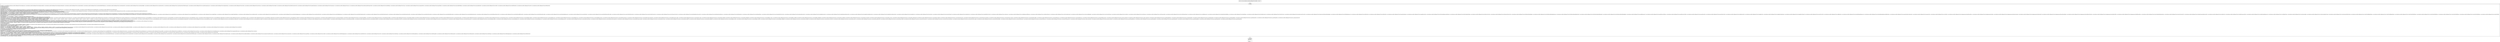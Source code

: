 digraph "CFG forcom.hackerone.mobile.challenge4.R.styleable.\<clinit\>()V" {
Node_0 [shape=record,label="{0\:\ 0x0000|\lActionBar = new int[]\{com.hackerone.mobile.challenge4.R.attr.background, com.hackerone.mobile.challenge4.R.attr.backgroundSplit, com.hackerone.mobile.challenge4.R.attr.backgroundStacked, com.hackerone.mobile.challenge4.R.attr.contentInsetEnd, com.hackerone.mobile.challenge4.R.attr.contentInsetEndWithActions, com.hackerone.mobile.challenge4.R.attr.contentInsetLeft, com.hackerone.mobile.challenge4.R.attr.contentInsetRight, com.hackerone.mobile.challenge4.R.attr.contentInsetStart, com.hackerone.mobile.challenge4.R.attr.contentInsetStartWithNavigation, com.hackerone.mobile.challenge4.R.attr.customNavigationLayout, com.hackerone.mobile.challenge4.R.attr.displayOptions, com.hackerone.mobile.challenge4.R.attr.divider, com.hackerone.mobile.challenge4.R.attr.elevation, com.hackerone.mobile.challenge4.R.attr.height, com.hackerone.mobile.challenge4.R.attr.hideOnContentScroll, com.hackerone.mobile.challenge4.R.attr.homeAsUpIndicator, com.hackerone.mobile.challenge4.R.attr.homeLayout, com.hackerone.mobile.challenge4.R.attr.icon, com.hackerone.mobile.challenge4.R.attr.indeterminateProgressStyle, com.hackerone.mobile.challenge4.R.attr.itemPadding, com.hackerone.mobile.challenge4.R.attr.logo, com.hackerone.mobile.challenge4.R.attr.navigationMode, com.hackerone.mobile.challenge4.R.attr.popupTheme, com.hackerone.mobile.challenge4.R.attr.progressBarPadding, com.hackerone.mobile.challenge4.R.attr.progressBarStyle, com.hackerone.mobile.challenge4.R.attr.subtitle, com.hackerone.mobile.challenge4.R.attr.subtitleTextStyle, com.hackerone.mobile.challenge4.R.attr.title, com.hackerone.mobile.challenge4.R.attr.titleTextStyle\};\lr2 = new int[]\{16842931\};\lActionBarLayout = r2;\lr2 = new int[]\{16843071\};\lActionMenuItemView = r2;\lActionMenuView = new int[0];\lActionMode = new int[]\{com.hackerone.mobile.challenge4.R.attr.background, com.hackerone.mobile.challenge4.R.attr.backgroundSplit, com.hackerone.mobile.challenge4.R.attr.closeItemLayout, com.hackerone.mobile.challenge4.R.attr.height, com.hackerone.mobile.challenge4.R.attr.subtitleTextStyle, com.hackerone.mobile.challenge4.R.attr.titleTextStyle\};\lActivityChooserView = new int[]\{com.hackerone.mobile.challenge4.R.attr.expandActivityOverflowButtonDrawable, com.hackerone.mobile.challenge4.R.attr.initialActivityCount\};\lAlertDialog = new int[]\{16842994, com.hackerone.mobile.challenge4.R.attr.buttonIconDimen, com.hackerone.mobile.challenge4.R.attr.buttonPanelSideLayout, com.hackerone.mobile.challenge4.R.attr.listItemLayout, com.hackerone.mobile.challenge4.R.attr.listLayout, com.hackerone.mobile.challenge4.R.attr.multiChoiceItemLayout, com.hackerone.mobile.challenge4.R.attr.showTitle, com.hackerone.mobile.challenge4.R.attr.singleChoiceItemLayout\};\lAppCompatImageView = new int[]\{16843033, com.hackerone.mobile.challenge4.R.attr.srcCompat, com.hackerone.mobile.challenge4.R.attr.tint, com.hackerone.mobile.challenge4.R.attr.tintMode\};\lAppCompatSeekBar = new int[]\{16843074, com.hackerone.mobile.challenge4.R.attr.tickMark, com.hackerone.mobile.challenge4.R.attr.tickMarkTint, com.hackerone.mobile.challenge4.R.attr.tickMarkTintMode\};\lAppCompatTextHelper = new int[]\{16842804, 16843117, 16843118, 16843119, 16843120, 16843666, 16843667\};\lAppCompatTextView = new int[]\{16842804, com.hackerone.mobile.challenge4.R.attr.autoSizeMaxTextSize, com.hackerone.mobile.challenge4.R.attr.autoSizeMinTextSize, com.hackerone.mobile.challenge4.R.attr.autoSizePresetSizes, com.hackerone.mobile.challenge4.R.attr.autoSizeStepGranularity, com.hackerone.mobile.challenge4.R.attr.autoSizeTextType, com.hackerone.mobile.challenge4.R.attr.fontFamily, com.hackerone.mobile.challenge4.R.attr.textAllCaps\};\lAppCompatTheme = new int[]\{16842839, 16842926, com.hackerone.mobile.challenge4.R.attr.actionBarDivider, com.hackerone.mobile.challenge4.R.attr.actionBarItemBackground, com.hackerone.mobile.challenge4.R.attr.actionBarPopupTheme, com.hackerone.mobile.challenge4.R.attr.actionBarSize, com.hackerone.mobile.challenge4.R.attr.actionBarSplitStyle, com.hackerone.mobile.challenge4.R.attr.actionBarStyle, com.hackerone.mobile.challenge4.R.attr.actionBarTabBarStyle, com.hackerone.mobile.challenge4.R.attr.actionBarTabStyle, com.hackerone.mobile.challenge4.R.attr.actionBarTabTextStyle, com.hackerone.mobile.challenge4.R.attr.actionBarTheme, com.hackerone.mobile.challenge4.R.attr.actionBarWidgetTheme, com.hackerone.mobile.challenge4.R.attr.actionButtonStyle, com.hackerone.mobile.challenge4.R.attr.actionDropDownStyle, com.hackerone.mobile.challenge4.R.attr.actionMenuTextAppearance, com.hackerone.mobile.challenge4.R.attr.actionMenuTextColor, com.hackerone.mobile.challenge4.R.attr.actionModeBackground, com.hackerone.mobile.challenge4.R.attr.actionModeCloseButtonStyle, com.hackerone.mobile.challenge4.R.attr.actionModeCloseDrawable, com.hackerone.mobile.challenge4.R.attr.actionModeCopyDrawable, com.hackerone.mobile.challenge4.R.attr.actionModeCutDrawable, com.hackerone.mobile.challenge4.R.attr.actionModeFindDrawable, com.hackerone.mobile.challenge4.R.attr.actionModePasteDrawable, com.hackerone.mobile.challenge4.R.attr.actionModePopupWindowStyle, com.hackerone.mobile.challenge4.R.attr.actionModeSelectAllDrawable, com.hackerone.mobile.challenge4.R.attr.actionModeShareDrawable, com.hackerone.mobile.challenge4.R.attr.actionModeSplitBackground, com.hackerone.mobile.challenge4.R.attr.actionModeStyle, com.hackerone.mobile.challenge4.R.attr.actionModeWebSearchDrawable, com.hackerone.mobile.challenge4.R.attr.actionOverflowButtonStyle, com.hackerone.mobile.challenge4.R.attr.actionOverflowMenuStyle, com.hackerone.mobile.challenge4.R.attr.activityChooserViewStyle, com.hackerone.mobile.challenge4.R.attr.alertDialogButtonGroupStyle, com.hackerone.mobile.challenge4.R.attr.alertDialogCenterButtons, com.hackerone.mobile.challenge4.R.attr.alertDialogStyle, com.hackerone.mobile.challenge4.R.attr.alertDialogTheme, com.hackerone.mobile.challenge4.R.attr.autoCompleteTextViewStyle, com.hackerone.mobile.challenge4.R.attr.borderlessButtonStyle, com.hackerone.mobile.challenge4.R.attr.buttonBarButtonStyle, com.hackerone.mobile.challenge4.R.attr.buttonBarNegativeButtonStyle, com.hackerone.mobile.challenge4.R.attr.buttonBarNeutralButtonStyle, com.hackerone.mobile.challenge4.R.attr.buttonBarPositiveButtonStyle, com.hackerone.mobile.challenge4.R.attr.buttonBarStyle, com.hackerone.mobile.challenge4.R.attr.buttonStyle, com.hackerone.mobile.challenge4.R.attr.buttonStyleSmall, com.hackerone.mobile.challenge4.R.attr.checkboxStyle, com.hackerone.mobile.challenge4.R.attr.checkedTextViewStyle, com.hackerone.mobile.challenge4.R.attr.colorAccent, com.hackerone.mobile.challenge4.R.attr.colorBackgroundFloating, com.hackerone.mobile.challenge4.R.attr.colorButtonNormal, com.hackerone.mobile.challenge4.R.attr.colorControlActivated, com.hackerone.mobile.challenge4.R.attr.colorControlHighlight, com.hackerone.mobile.challenge4.R.attr.colorControlNormal, com.hackerone.mobile.challenge4.R.attr.colorError, com.hackerone.mobile.challenge4.R.attr.colorPrimary, com.hackerone.mobile.challenge4.R.attr.colorPrimaryDark, com.hackerone.mobile.challenge4.R.attr.colorSwitchThumbNormal, com.hackerone.mobile.challenge4.R.attr.controlBackground, com.hackerone.mobile.challenge4.R.attr.dialogPreferredPadding, com.hackerone.mobile.challenge4.R.attr.dialogTheme, com.hackerone.mobile.challenge4.R.attr.dividerHorizontal, com.hackerone.mobile.challenge4.R.attr.dividerVertical, com.hackerone.mobile.challenge4.R.attr.dropDownListViewStyle, com.hackerone.mobile.challenge4.R.attr.dropdownListPreferredItemHeight, com.hackerone.mobile.challenge4.R.attr.editTextBackground, com.hackerone.mobile.challenge4.R.attr.editTextColor, com.hackerone.mobile.challenge4.R.attr.editTextStyle, com.hackerone.mobile.challenge4.R.attr.homeAsUpIndicator, com.hackerone.mobile.challenge4.R.attr.imageButtonStyle, com.hackerone.mobile.challenge4.R.attr.listChoiceBackgroundIndicator, com.hackerone.mobile.challenge4.R.attr.listDividerAlertDialog, com.hackerone.mobile.challenge4.R.attr.listMenuViewStyle, com.hackerone.mobile.challenge4.R.attr.listPopupWindowStyle, com.hackerone.mobile.challenge4.R.attr.listPreferredItemHeight, com.hackerone.mobile.challenge4.R.attr.listPreferredItemHeightLarge, com.hackerone.mobile.challenge4.R.attr.listPreferredItemHeightSmall, com.hackerone.mobile.challenge4.R.attr.listPreferredItemPaddingLeft, com.hackerone.mobile.challenge4.R.attr.listPreferredItemPaddingRight, com.hackerone.mobile.challenge4.R.attr.panelBackground, com.hackerone.mobile.challenge4.R.attr.panelMenuListTheme, com.hackerone.mobile.challenge4.R.attr.panelMenuListWidth, com.hackerone.mobile.challenge4.R.attr.popupMenuStyle, com.hackerone.mobile.challenge4.R.attr.popupWindowStyle, com.hackerone.mobile.challenge4.R.attr.radioButtonStyle, com.hackerone.mobile.challenge4.R.attr.ratingBarStyle, com.hackerone.mobile.challenge4.R.attr.ratingBarStyleIndicator, com.hackerone.mobile.challenge4.R.attr.ratingBarStyleSmall, com.hackerone.mobile.challenge4.R.attr.searchViewStyle, com.hackerone.mobile.challenge4.R.attr.seekBarStyle, com.hackerone.mobile.challenge4.R.attr.selectableItemBackground, com.hackerone.mobile.challenge4.R.attr.selectableItemBackgroundBorderless, com.hackerone.mobile.challenge4.R.attr.spinnerDropDownItemStyle, com.hackerone.mobile.challenge4.R.attr.spinnerStyle, com.hackerone.mobile.challenge4.R.attr.switchStyle, com.hackerone.mobile.challenge4.R.attr.textAppearanceLargePopupMenu, com.hackerone.mobile.challenge4.R.attr.textAppearanceListItem, com.hackerone.mobile.challenge4.R.attr.textAppearanceListItemSecondary, com.hackerone.mobile.challenge4.R.attr.textAppearanceListItemSmall, com.hackerone.mobile.challenge4.R.attr.textAppearancePopupMenuHeader, com.hackerone.mobile.challenge4.R.attr.textAppearanceSearchResultSubtitle, com.hackerone.mobile.challenge4.R.attr.textAppearanceSearchResultTitle, com.hackerone.mobile.challenge4.R.attr.textAppearanceSmallPopupMenu, com.hackerone.mobile.challenge4.R.attr.textColorAlertDialogListItem, com.hackerone.mobile.challenge4.R.attr.textColorSearchUrl, com.hackerone.mobile.challenge4.R.attr.toolbarNavigationButtonStyle, com.hackerone.mobile.challenge4.R.attr.toolbarStyle, com.hackerone.mobile.challenge4.R.attr.tooltipForegroundColor, com.hackerone.mobile.challenge4.R.attr.tooltipFrameBackground, com.hackerone.mobile.challenge4.R.attr.viewInflaterClass, com.hackerone.mobile.challenge4.R.attr.windowActionBar, com.hackerone.mobile.challenge4.R.attr.windowActionBarOverlay, com.hackerone.mobile.challenge4.R.attr.windowActionModeOverlay, com.hackerone.mobile.challenge4.R.attr.windowFixedHeightMajor, com.hackerone.mobile.challenge4.R.attr.windowFixedHeightMinor, com.hackerone.mobile.challenge4.R.attr.windowFixedWidthMajor, com.hackerone.mobile.challenge4.R.attr.windowFixedWidthMinor, com.hackerone.mobile.challenge4.R.attr.windowMinWidthMajor, com.hackerone.mobile.challenge4.R.attr.windowMinWidthMinor, com.hackerone.mobile.challenge4.R.attr.windowNoTitle\};\lr8 = new int[]\{com.hackerone.mobile.challenge4.R.attr.allowStacking\};\lButtonBarLayout = r8;\lColorStateListItem = new int[]\{16843173, 16843551, com.hackerone.mobile.challenge4.R.attr.alpha\};\lCompoundButton = new int[]\{16843015, com.hackerone.mobile.challenge4.R.attr.buttonTint, com.hackerone.mobile.challenge4.R.attr.buttonTintMode\};\lConstraintLayout_Layout = new int[]\{16842948, 16843039, 16843040, 16843071, 16843072, com.hackerone.mobile.challenge4.R.attr.barrierAllowsGoneWidgets, com.hackerone.mobile.challenge4.R.attr.barrierDirection, com.hackerone.mobile.challenge4.R.attr.chainUseRtl, com.hackerone.mobile.challenge4.R.attr.constraintSet, com.hackerone.mobile.challenge4.R.attr.constraint_referenced_ids, com.hackerone.mobile.challenge4.R.attr.layout_constrainedHeight, com.hackerone.mobile.challenge4.R.attr.layout_constrainedWidth, com.hackerone.mobile.challenge4.R.attr.layout_constraintBaseline_creator, com.hackerone.mobile.challenge4.R.attr.layout_constraintBaseline_toBaselineOf, com.hackerone.mobile.challenge4.R.attr.layout_constraintBottom_creator, com.hackerone.mobile.challenge4.R.attr.layout_constraintBottom_toBottomOf, com.hackerone.mobile.challenge4.R.attr.layout_constraintBottom_toTopOf, com.hackerone.mobile.challenge4.R.attr.layout_constraintCircle, com.hackerone.mobile.challenge4.R.attr.layout_constraintCircleAngle, com.hackerone.mobile.challenge4.R.attr.layout_constraintCircleRadius, com.hackerone.mobile.challenge4.R.attr.layout_constraintDimensionRatio, com.hackerone.mobile.challenge4.R.attr.layout_constraintEnd_toEndOf, com.hackerone.mobile.challenge4.R.attr.layout_constraintEnd_toStartOf, com.hackerone.mobile.challenge4.R.attr.layout_constraintGuide_begin, com.hackerone.mobile.challenge4.R.attr.layout_constraintGuide_end, com.hackerone.mobile.challenge4.R.attr.layout_constraintGuide_percent, com.hackerone.mobile.challenge4.R.attr.layout_constraintHeight_default, com.hackerone.mobile.challenge4.R.attr.layout_constraintHeight_max, com.hackerone.mobile.challenge4.R.attr.layout_constraintHeight_min, com.hackerone.mobile.challenge4.R.attr.layout_constraintHeight_percent, com.hackerone.mobile.challenge4.R.attr.layout_constraintHorizontal_bias, com.hackerone.mobile.challenge4.R.attr.layout_constraintHorizontal_chainStyle, com.hackerone.mobile.challenge4.R.attr.layout_constraintHorizontal_weight, com.hackerone.mobile.challenge4.R.attr.layout_constraintLeft_creator, com.hackerone.mobile.challenge4.R.attr.layout_constraintLeft_toLeftOf, com.hackerone.mobile.challenge4.R.attr.layout_constraintLeft_toRightOf, com.hackerone.mobile.challenge4.R.attr.layout_constraintRight_creator, com.hackerone.mobile.challenge4.R.attr.layout_constraintRight_toLeftOf, com.hackerone.mobile.challenge4.R.attr.layout_constraintRight_toRightOf, com.hackerone.mobile.challenge4.R.attr.layout_constraintStart_toEndOf, com.hackerone.mobile.challenge4.R.attr.layout_constraintStart_toStartOf, com.hackerone.mobile.challenge4.R.attr.layout_constraintTop_creator, com.hackerone.mobile.challenge4.R.attr.layout_constraintTop_toBottomOf, com.hackerone.mobile.challenge4.R.attr.layout_constraintTop_toTopOf, com.hackerone.mobile.challenge4.R.attr.layout_constraintVertical_bias, com.hackerone.mobile.challenge4.R.attr.layout_constraintVertical_chainStyle, com.hackerone.mobile.challenge4.R.attr.layout_constraintVertical_weight, com.hackerone.mobile.challenge4.R.attr.layout_constraintWidth_default, com.hackerone.mobile.challenge4.R.attr.layout_constraintWidth_max, com.hackerone.mobile.challenge4.R.attr.layout_constraintWidth_min, com.hackerone.mobile.challenge4.R.attr.layout_constraintWidth_percent, com.hackerone.mobile.challenge4.R.attr.layout_editor_absoluteX, com.hackerone.mobile.challenge4.R.attr.layout_editor_absoluteY, com.hackerone.mobile.challenge4.R.attr.layout_goneMarginBottom, com.hackerone.mobile.challenge4.R.attr.layout_goneMarginEnd, com.hackerone.mobile.challenge4.R.attr.layout_goneMarginLeft, com.hackerone.mobile.challenge4.R.attr.layout_goneMarginRight, com.hackerone.mobile.challenge4.R.attr.layout_goneMarginStart, com.hackerone.mobile.challenge4.R.attr.layout_goneMarginTop, com.hackerone.mobile.challenge4.R.attr.layout_optimizationLevel\};\lConstraintLayout_placeholder = new int[]\{com.hackerone.mobile.challenge4.R.attr.content, com.hackerone.mobile.challenge4.R.attr.emptyVisibility\};\lConstraintSet = new int[]\{16842948, 16842960, 16842972, 16842996, 16842997, 16842999, 16843000, 16843001, 16843002, 16843551, 16843552, 16843553, 16843554, 16843555, 16843556, 16843557, 16843558, 16843559, 16843560, 16843701, 16843702, 16843770, 16843840, com.hackerone.mobile.challenge4.R.attr.layout_constrainedHeight, com.hackerone.mobile.challenge4.R.attr.layout_constrainedWidth, com.hackerone.mobile.challenge4.R.attr.layout_constraintBaseline_creator, com.hackerone.mobile.challenge4.R.attr.layout_constraintBaseline_toBaselineOf, com.hackerone.mobile.challenge4.R.attr.layout_constraintBottom_creator, com.hackerone.mobile.challenge4.R.attr.layout_constraintBottom_toBottomOf, com.hackerone.mobile.challenge4.R.attr.layout_constraintBottom_toTopOf, com.hackerone.mobile.challenge4.R.attr.layout_constraintCircle, com.hackerone.mobile.challenge4.R.attr.layout_constraintCircleAngle, com.hackerone.mobile.challenge4.R.attr.layout_constraintCircleRadius, com.hackerone.mobile.challenge4.R.attr.layout_constraintDimensionRatio, com.hackerone.mobile.challenge4.R.attr.layout_constraintEnd_toEndOf, com.hackerone.mobile.challenge4.R.attr.layout_constraintEnd_toStartOf, com.hackerone.mobile.challenge4.R.attr.layout_constraintGuide_begin, com.hackerone.mobile.challenge4.R.attr.layout_constraintGuide_end, com.hackerone.mobile.challenge4.R.attr.layout_constraintGuide_percent, com.hackerone.mobile.challenge4.R.attr.layout_constraintHeight_default, com.hackerone.mobile.challenge4.R.attr.layout_constraintHeight_max, com.hackerone.mobile.challenge4.R.attr.layout_constraintHeight_min, com.hackerone.mobile.challenge4.R.attr.layout_constraintHeight_percent, com.hackerone.mobile.challenge4.R.attr.layout_constraintHorizontal_bias, com.hackerone.mobile.challenge4.R.attr.layout_constraintHorizontal_chainStyle, com.hackerone.mobile.challenge4.R.attr.layout_constraintHorizontal_weight, com.hackerone.mobile.challenge4.R.attr.layout_constraintLeft_creator, com.hackerone.mobile.challenge4.R.attr.layout_constraintLeft_toLeftOf, com.hackerone.mobile.challenge4.R.attr.layout_constraintLeft_toRightOf, com.hackerone.mobile.challenge4.R.attr.layout_constraintRight_creator, com.hackerone.mobile.challenge4.R.attr.layout_constraintRight_toLeftOf, com.hackerone.mobile.challenge4.R.attr.layout_constraintRight_toRightOf, com.hackerone.mobile.challenge4.R.attr.layout_constraintStart_toEndOf, com.hackerone.mobile.challenge4.R.attr.layout_constraintStart_toStartOf, com.hackerone.mobile.challenge4.R.attr.layout_constraintTop_creator, com.hackerone.mobile.challenge4.R.attr.layout_constraintTop_toBottomOf, com.hackerone.mobile.challenge4.R.attr.layout_constraintTop_toTopOf, com.hackerone.mobile.challenge4.R.attr.layout_constraintVertical_bias, com.hackerone.mobile.challenge4.R.attr.layout_constraintVertical_chainStyle, com.hackerone.mobile.challenge4.R.attr.layout_constraintVertical_weight, com.hackerone.mobile.challenge4.R.attr.layout_constraintWidth_default, com.hackerone.mobile.challenge4.R.attr.layout_constraintWidth_max, com.hackerone.mobile.challenge4.R.attr.layout_constraintWidth_min, com.hackerone.mobile.challenge4.R.attr.layout_constraintWidth_percent, com.hackerone.mobile.challenge4.R.attr.layout_editor_absoluteX, com.hackerone.mobile.challenge4.R.attr.layout_editor_absoluteY, com.hackerone.mobile.challenge4.R.attr.layout_goneMarginBottom, com.hackerone.mobile.challenge4.R.attr.layout_goneMarginEnd, com.hackerone.mobile.challenge4.R.attr.layout_goneMarginLeft, com.hackerone.mobile.challenge4.R.attr.layout_goneMarginRight, com.hackerone.mobile.challenge4.R.attr.layout_goneMarginStart, com.hackerone.mobile.challenge4.R.attr.layout_goneMarginTop\};\lCoordinatorLayout = new int[]\{com.hackerone.mobile.challenge4.R.attr.keylines, com.hackerone.mobile.challenge4.R.attr.statusBarBackground\};\lCoordinatorLayout_Layout = new int[]\{16842931, com.hackerone.mobile.challenge4.R.attr.layout_anchor, com.hackerone.mobile.challenge4.R.attr.layout_anchorGravity, com.hackerone.mobile.challenge4.R.attr.layout_behavior, com.hackerone.mobile.challenge4.R.attr.layout_dodgeInsetEdges, com.hackerone.mobile.challenge4.R.attr.layout_insetEdge, com.hackerone.mobile.challenge4.R.attr.layout_keyline\};\lDrawerArrowToggle = new int[]\{com.hackerone.mobile.challenge4.R.attr.arrowHeadLength, com.hackerone.mobile.challenge4.R.attr.arrowShaftLength, com.hackerone.mobile.challenge4.R.attr.barLength, com.hackerone.mobile.challenge4.R.attr.color, com.hackerone.mobile.challenge4.R.attr.drawableSize, com.hackerone.mobile.challenge4.R.attr.gapBetweenBars, com.hackerone.mobile.challenge4.R.attr.spinBars, com.hackerone.mobile.challenge4.R.attr.thickness\};\lFontFamily = new int[]\{com.hackerone.mobile.challenge4.R.attr.fontProviderAuthority, com.hackerone.mobile.challenge4.R.attr.fontProviderCerts, com.hackerone.mobile.challenge4.R.attr.fontProviderFetchStrategy, com.hackerone.mobile.challenge4.R.attr.fontProviderFetchTimeout, com.hackerone.mobile.challenge4.R.attr.fontProviderPackage, com.hackerone.mobile.challenge4.R.attr.fontProviderQuery\};\lFontFamilyFont = new int[]\{16844082, 16844083, 16844095, com.hackerone.mobile.challenge4.R.attr.font, com.hackerone.mobile.challenge4.R.attr.fontStyle, com.hackerone.mobile.challenge4.R.attr.fontWeight\};\lr5 = new int[]\{16842948\};\lLinearConstraintLayout = r5;\lLinearLayoutCompat = new int[]\{16842927, 16842948, 16843046, 16843047, 16843048, com.hackerone.mobile.challenge4.R.attr.divider, com.hackerone.mobile.challenge4.R.attr.dividerPadding, com.hackerone.mobile.challenge4.R.attr.measureWithLargestChild, com.hackerone.mobile.challenge4.R.attr.showDividers\};\lLinearLayoutCompat_Layout = new int[]\{16842931, 16842996, 16842997, 16843137\};\lListPopupWindow = new int[]\{16843436, 16843437\};\lMenuGroup = new int[]\{16842766, 16842960, 16843156, 16843230, 16843231, 16843232\};\lMenuItem = new int[]\{16842754, 16842766, 16842960, 16843014, 16843156, 16843230, 16843231, 16843233, 16843234, 16843235, 16843236, 16843237, 16843375, com.hackerone.mobile.challenge4.R.attr.actionLayout, com.hackerone.mobile.challenge4.R.attr.actionProviderClass, com.hackerone.mobile.challenge4.R.attr.actionViewClass, com.hackerone.mobile.challenge4.R.attr.alphabeticModifiers, com.hackerone.mobile.challenge4.R.attr.contentDescription, com.hackerone.mobile.challenge4.R.attr.iconTint, com.hackerone.mobile.challenge4.R.attr.iconTintMode, com.hackerone.mobile.challenge4.R.attr.numericModifiers, com.hackerone.mobile.challenge4.R.attr.showAsAction, com.hackerone.mobile.challenge4.R.attr.tooltipText\};\lMenuView = new int[]\{16842926, 16843052, 16843053, 16843054, 16843055, 16843056, 16843057, com.hackerone.mobile.challenge4.R.attr.preserveIconSpacing, com.hackerone.mobile.challenge4.R.attr.subMenuArrow\};\lPopupWindow = new int[]\{16843126, 16843465, com.hackerone.mobile.challenge4.R.attr.overlapAnchor\};\lr1 = new int[]\{com.hackerone.mobile.challenge4.R.attr.state_above_anchor\};\lPopupWindowBackgroundState = r1;\lRecycleListView = new int[]\{com.hackerone.mobile.challenge4.R.attr.paddingBottomNoButtons, com.hackerone.mobile.challenge4.R.attr.paddingTopNoTitle\};\lSearchView = new int[]\{16842970, 16843039, 16843296, 16843364, com.hackerone.mobile.challenge4.R.attr.closeIcon, com.hackerone.mobile.challenge4.R.attr.commitIcon, com.hackerone.mobile.challenge4.R.attr.defaultQueryHint, com.hackerone.mobile.challenge4.R.attr.goIcon, com.hackerone.mobile.challenge4.R.attr.iconifiedByDefault, com.hackerone.mobile.challenge4.R.attr.layout, com.hackerone.mobile.challenge4.R.attr.queryBackground, com.hackerone.mobile.challenge4.R.attr.queryHint, com.hackerone.mobile.challenge4.R.attr.searchHintIcon, com.hackerone.mobile.challenge4.R.attr.searchIcon, com.hackerone.mobile.challenge4.R.attr.submitBackground, com.hackerone.mobile.challenge4.R.attr.suggestionRowLayout, com.hackerone.mobile.challenge4.R.attr.voiceIcon\};\lSpinner = new int[]\{16842930, 16843126, 16843131, 16843362, com.hackerone.mobile.challenge4.R.attr.popupTheme\};\lSwitchCompat = new int[]\{16843044, 16843045, 16843074, com.hackerone.mobile.challenge4.R.attr.showText, com.hackerone.mobile.challenge4.R.attr.splitTrack, com.hackerone.mobile.challenge4.R.attr.switchMinWidth, com.hackerone.mobile.challenge4.R.attr.switchPadding, com.hackerone.mobile.challenge4.R.attr.switchTextAppearance, com.hackerone.mobile.challenge4.R.attr.thumbTextPadding, com.hackerone.mobile.challenge4.R.attr.thumbTint, com.hackerone.mobile.challenge4.R.attr.thumbTintMode, com.hackerone.mobile.challenge4.R.attr.track, com.hackerone.mobile.challenge4.R.attr.trackTint, com.hackerone.mobile.challenge4.R.attr.trackTintMode\};\lTextAppearance = new int[]\{16842901, 16842902, 16842903, 16842904, 16842906, 16842907, 16843105, 16843106, 16843107, 16843108, 16843692, com.hackerone.mobile.challenge4.R.attr.fontFamily, com.hackerone.mobile.challenge4.R.attr.textAllCaps\};\lToolbar = new int[]\{16842927, 16843072, com.hackerone.mobile.challenge4.R.attr.buttonGravity, com.hackerone.mobile.challenge4.R.attr.collapseContentDescription, com.hackerone.mobile.challenge4.R.attr.collapseIcon, com.hackerone.mobile.challenge4.R.attr.contentInsetEnd, com.hackerone.mobile.challenge4.R.attr.contentInsetEndWithActions, com.hackerone.mobile.challenge4.R.attr.contentInsetLeft, com.hackerone.mobile.challenge4.R.attr.contentInsetRight, com.hackerone.mobile.challenge4.R.attr.contentInsetStart, com.hackerone.mobile.challenge4.R.attr.contentInsetStartWithNavigation, com.hackerone.mobile.challenge4.R.attr.logo, com.hackerone.mobile.challenge4.R.attr.logoDescription, com.hackerone.mobile.challenge4.R.attr.maxButtonHeight, com.hackerone.mobile.challenge4.R.attr.navigationContentDescription, com.hackerone.mobile.challenge4.R.attr.navigationIcon, com.hackerone.mobile.challenge4.R.attr.popupTheme, com.hackerone.mobile.challenge4.R.attr.subtitle, com.hackerone.mobile.challenge4.R.attr.subtitleTextAppearance, com.hackerone.mobile.challenge4.R.attr.subtitleTextColor, com.hackerone.mobile.challenge4.R.attr.title, com.hackerone.mobile.challenge4.R.attr.titleMargin, com.hackerone.mobile.challenge4.R.attr.titleMarginBottom, com.hackerone.mobile.challenge4.R.attr.titleMarginEnd, com.hackerone.mobile.challenge4.R.attr.titleMarginStart, com.hackerone.mobile.challenge4.R.attr.titleMarginTop, com.hackerone.mobile.challenge4.R.attr.titleMargins, com.hackerone.mobile.challenge4.R.attr.titleTextAppearance, com.hackerone.mobile.challenge4.R.attr.titleTextColor\};\lView = new int[]\{16842752, 16842970, com.hackerone.mobile.challenge4.R.attr.paddingEnd, com.hackerone.mobile.challenge4.R.attr.paddingStart, com.hackerone.mobile.challenge4.R.attr.theme\};\lViewBackgroundHelper = new int[]\{16842964, com.hackerone.mobile.challenge4.R.attr.backgroundTint, com.hackerone.mobile.challenge4.R.attr.backgroundTintMode\};\lViewStubCompat = new int[]\{16842960, 16842994, 16842995\};\l}"];
Node_1 [shape=record,label="{1\:\ 0x0142|RETURN\l|\lreturn;\l}"];
MethodNode[shape=record,label="{static void com.hackerone.mobile.challenge4.R.styleable.\<clinit\>() }"];
MethodNode -> Node_0;
Node_0 -> Node_1;
}

